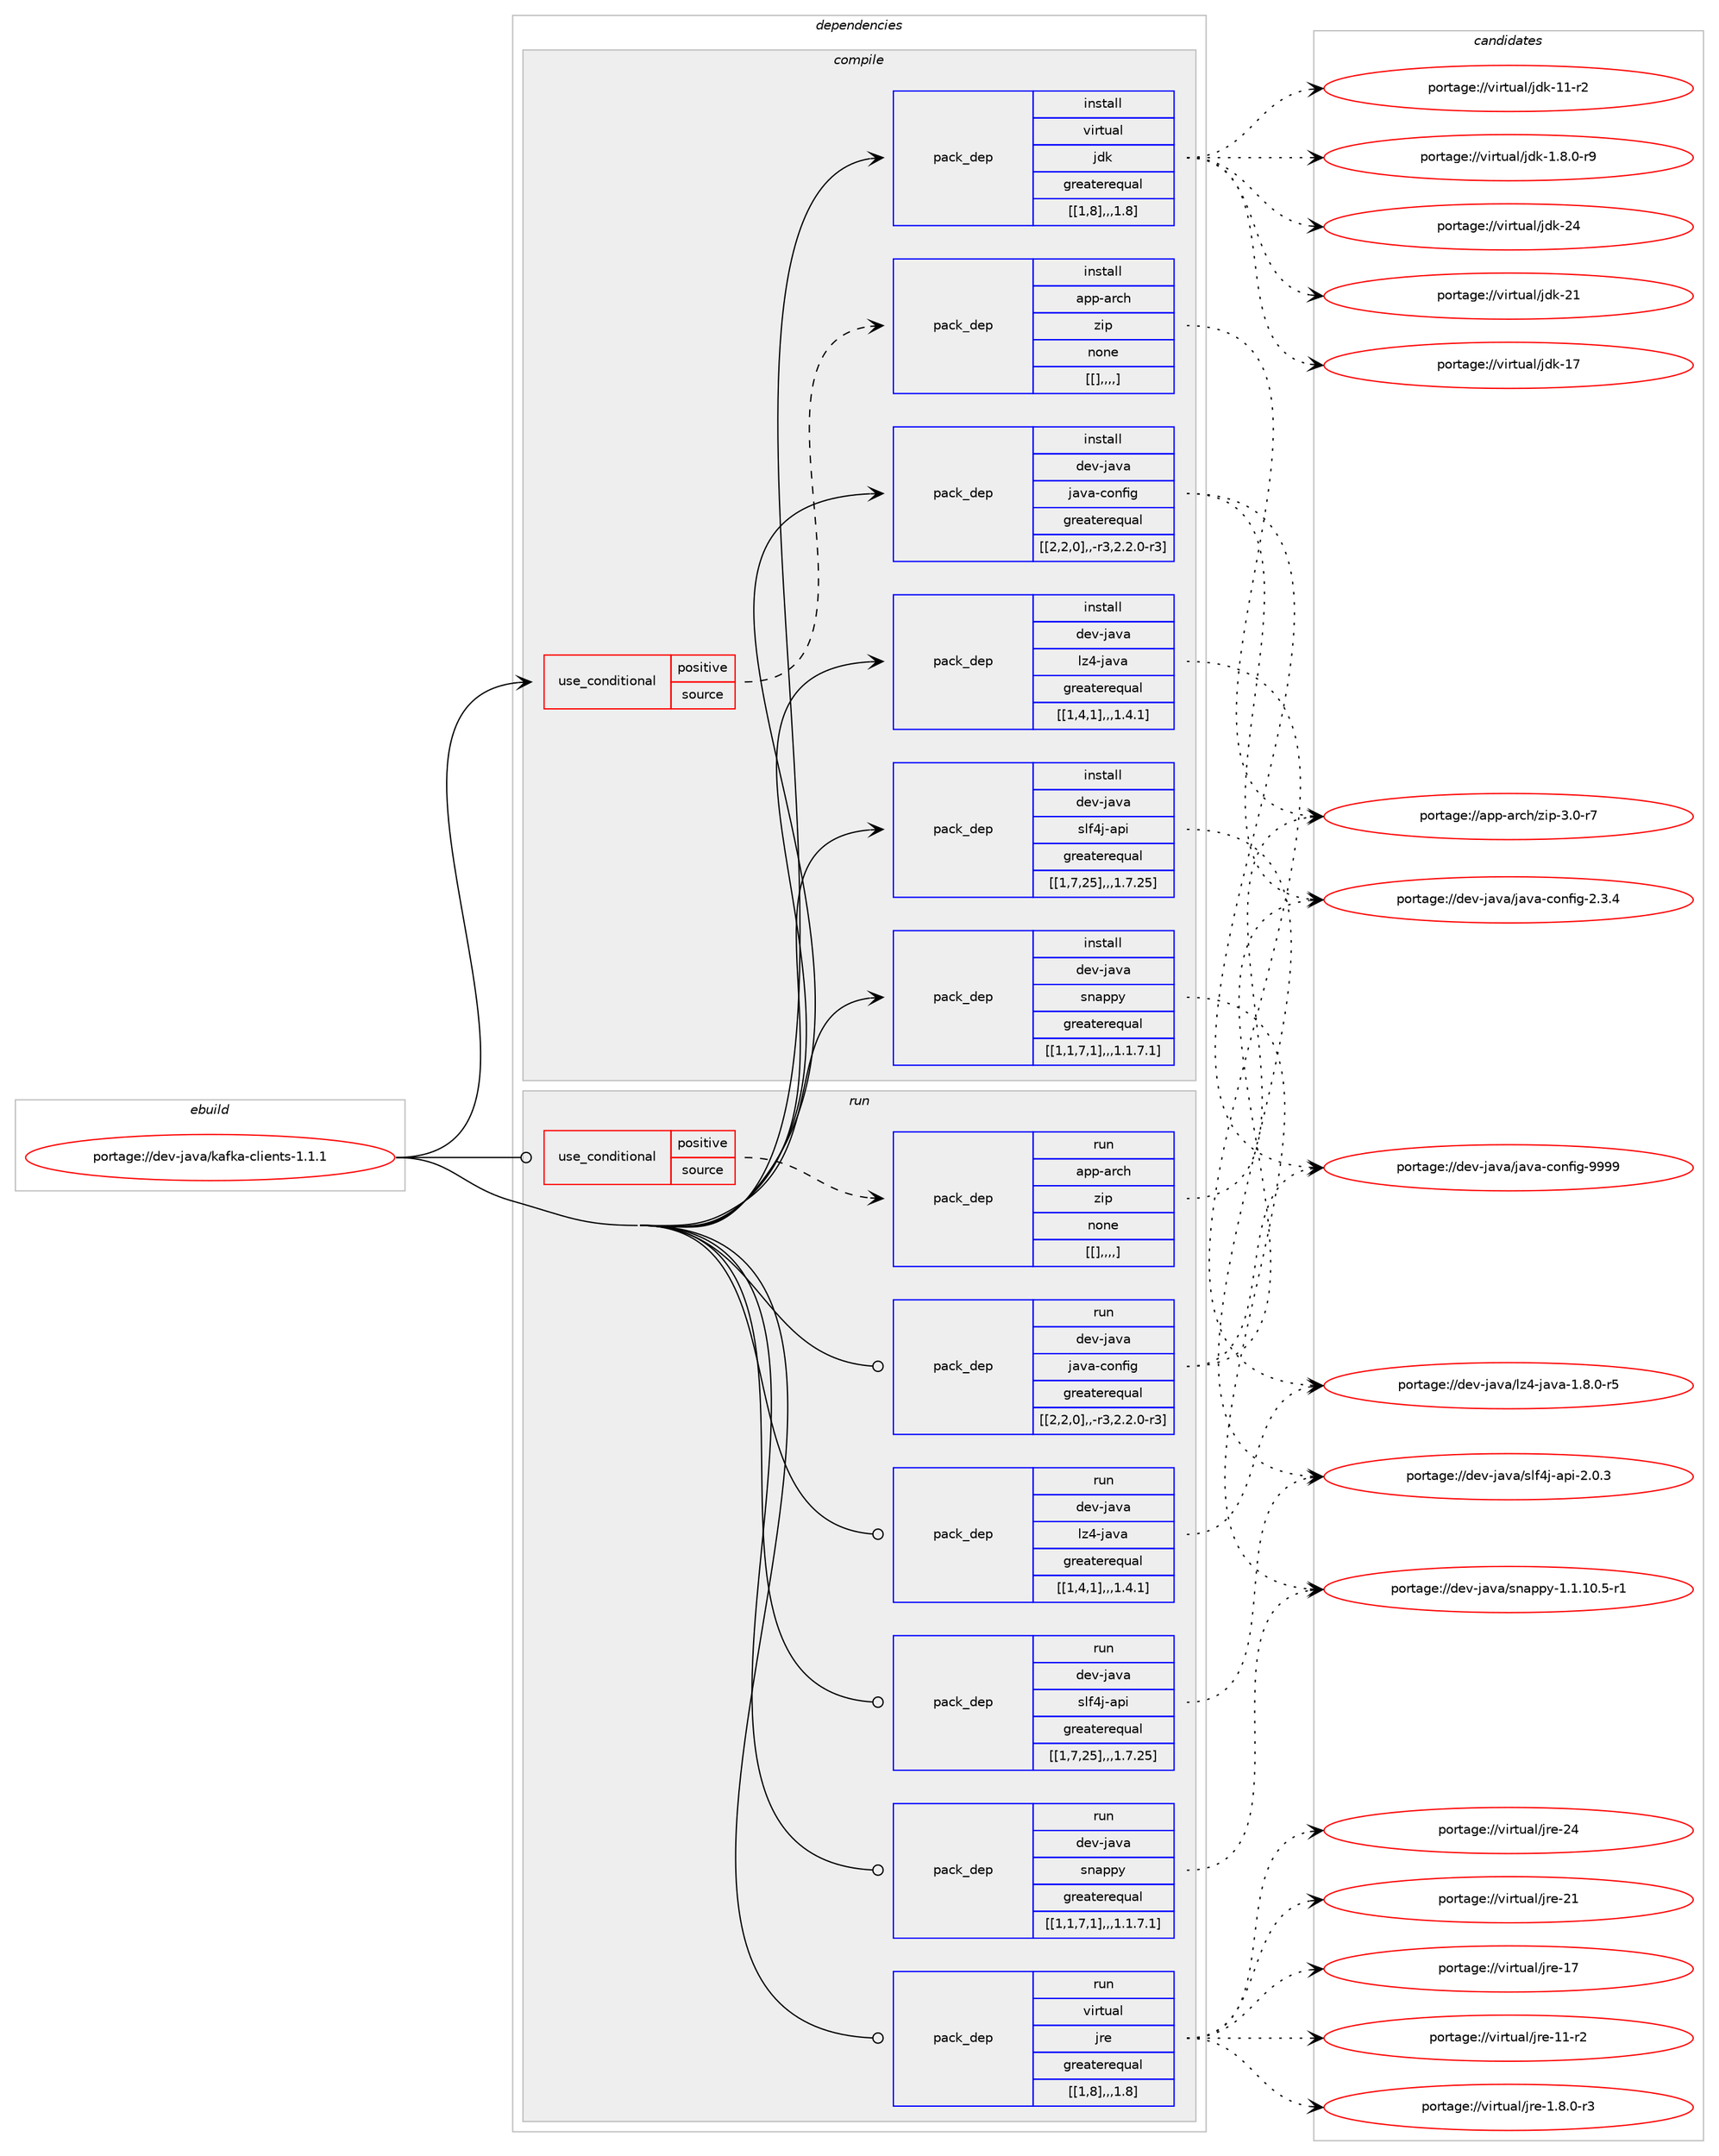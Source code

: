 digraph prolog {

# *************
# Graph options
# *************

newrank=true;
concentrate=true;
compound=true;
graph [rankdir=LR,fontname=Helvetica,fontsize=10,ranksep=1.5];#, ranksep=2.5, nodesep=0.2];
edge  [arrowhead=vee];
node  [fontname=Helvetica,fontsize=10];

# **********
# The ebuild
# **********

subgraph cluster_leftcol {
color=gray;
label=<<i>ebuild</i>>;
id [label="portage://dev-java/kafka-clients-1.1.1", color=red, width=4, href="../dev-java/kafka-clients-1.1.1.svg"];
}

# ****************
# The dependencies
# ****************

subgraph cluster_midcol {
color=gray;
label=<<i>dependencies</i>>;
subgraph cluster_compile {
fillcolor="#eeeeee";
style=filled;
label=<<i>compile</i>>;
subgraph cond22592 {
dependency96342 [label=<<TABLE BORDER="0" CELLBORDER="1" CELLSPACING="0" CELLPADDING="4"><TR><TD ROWSPAN="3" CELLPADDING="10">use_conditional</TD></TR><TR><TD>positive</TD></TR><TR><TD>source</TD></TR></TABLE>>, shape=none, color=red];
subgraph pack72698 {
dependency96343 [label=<<TABLE BORDER="0" CELLBORDER="1" CELLSPACING="0" CELLPADDING="4" WIDTH="220"><TR><TD ROWSPAN="6" CELLPADDING="30">pack_dep</TD></TR><TR><TD WIDTH="110">install</TD></TR><TR><TD>app-arch</TD></TR><TR><TD>zip</TD></TR><TR><TD>none</TD></TR><TR><TD>[[],,,,]</TD></TR></TABLE>>, shape=none, color=blue];
}
dependency96342:e -> dependency96343:w [weight=20,style="dashed",arrowhead="vee"];
}
id:e -> dependency96342:w [weight=20,style="solid",arrowhead="vee"];
subgraph pack72699 {
dependency96344 [label=<<TABLE BORDER="0" CELLBORDER="1" CELLSPACING="0" CELLPADDING="4" WIDTH="220"><TR><TD ROWSPAN="6" CELLPADDING="30">pack_dep</TD></TR><TR><TD WIDTH="110">install</TD></TR><TR><TD>dev-java</TD></TR><TR><TD>java-config</TD></TR><TR><TD>greaterequal</TD></TR><TR><TD>[[2,2,0],,-r3,2.2.0-r3]</TD></TR></TABLE>>, shape=none, color=blue];
}
id:e -> dependency96344:w [weight=20,style="solid",arrowhead="vee"];
subgraph pack72700 {
dependency96345 [label=<<TABLE BORDER="0" CELLBORDER="1" CELLSPACING="0" CELLPADDING="4" WIDTH="220"><TR><TD ROWSPAN="6" CELLPADDING="30">pack_dep</TD></TR><TR><TD WIDTH="110">install</TD></TR><TR><TD>dev-java</TD></TR><TR><TD>lz4-java</TD></TR><TR><TD>greaterequal</TD></TR><TR><TD>[[1,4,1],,,1.4.1]</TD></TR></TABLE>>, shape=none, color=blue];
}
id:e -> dependency96345:w [weight=20,style="solid",arrowhead="vee"];
subgraph pack72701 {
dependency96346 [label=<<TABLE BORDER="0" CELLBORDER="1" CELLSPACING="0" CELLPADDING="4" WIDTH="220"><TR><TD ROWSPAN="6" CELLPADDING="30">pack_dep</TD></TR><TR><TD WIDTH="110">install</TD></TR><TR><TD>dev-java</TD></TR><TR><TD>slf4j-api</TD></TR><TR><TD>greaterequal</TD></TR><TR><TD>[[1,7,25],,,1.7.25]</TD></TR></TABLE>>, shape=none, color=blue];
}
id:e -> dependency96346:w [weight=20,style="solid",arrowhead="vee"];
subgraph pack72702 {
dependency96347 [label=<<TABLE BORDER="0" CELLBORDER="1" CELLSPACING="0" CELLPADDING="4" WIDTH="220"><TR><TD ROWSPAN="6" CELLPADDING="30">pack_dep</TD></TR><TR><TD WIDTH="110">install</TD></TR><TR><TD>dev-java</TD></TR><TR><TD>snappy</TD></TR><TR><TD>greaterequal</TD></TR><TR><TD>[[1,1,7,1],,,1.1.7.1]</TD></TR></TABLE>>, shape=none, color=blue];
}
id:e -> dependency96347:w [weight=20,style="solid",arrowhead="vee"];
subgraph pack72703 {
dependency96348 [label=<<TABLE BORDER="0" CELLBORDER="1" CELLSPACING="0" CELLPADDING="4" WIDTH="220"><TR><TD ROWSPAN="6" CELLPADDING="30">pack_dep</TD></TR><TR><TD WIDTH="110">install</TD></TR><TR><TD>virtual</TD></TR><TR><TD>jdk</TD></TR><TR><TD>greaterequal</TD></TR><TR><TD>[[1,8],,,1.8]</TD></TR></TABLE>>, shape=none, color=blue];
}
id:e -> dependency96348:w [weight=20,style="solid",arrowhead="vee"];
}
subgraph cluster_compileandrun {
fillcolor="#eeeeee";
style=filled;
label=<<i>compile and run</i>>;
}
subgraph cluster_run {
fillcolor="#eeeeee";
style=filled;
label=<<i>run</i>>;
subgraph cond22593 {
dependency96349 [label=<<TABLE BORDER="0" CELLBORDER="1" CELLSPACING="0" CELLPADDING="4"><TR><TD ROWSPAN="3" CELLPADDING="10">use_conditional</TD></TR><TR><TD>positive</TD></TR><TR><TD>source</TD></TR></TABLE>>, shape=none, color=red];
subgraph pack72704 {
dependency96350 [label=<<TABLE BORDER="0" CELLBORDER="1" CELLSPACING="0" CELLPADDING="4" WIDTH="220"><TR><TD ROWSPAN="6" CELLPADDING="30">pack_dep</TD></TR><TR><TD WIDTH="110">run</TD></TR><TR><TD>app-arch</TD></TR><TR><TD>zip</TD></TR><TR><TD>none</TD></TR><TR><TD>[[],,,,]</TD></TR></TABLE>>, shape=none, color=blue];
}
dependency96349:e -> dependency96350:w [weight=20,style="dashed",arrowhead="vee"];
}
id:e -> dependency96349:w [weight=20,style="solid",arrowhead="odot"];
subgraph pack72705 {
dependency96351 [label=<<TABLE BORDER="0" CELLBORDER="1" CELLSPACING="0" CELLPADDING="4" WIDTH="220"><TR><TD ROWSPAN="6" CELLPADDING="30">pack_dep</TD></TR><TR><TD WIDTH="110">run</TD></TR><TR><TD>dev-java</TD></TR><TR><TD>java-config</TD></TR><TR><TD>greaterequal</TD></TR><TR><TD>[[2,2,0],,-r3,2.2.0-r3]</TD></TR></TABLE>>, shape=none, color=blue];
}
id:e -> dependency96351:w [weight=20,style="solid",arrowhead="odot"];
subgraph pack72706 {
dependency96352 [label=<<TABLE BORDER="0" CELLBORDER="1" CELLSPACING="0" CELLPADDING="4" WIDTH="220"><TR><TD ROWSPAN="6" CELLPADDING="30">pack_dep</TD></TR><TR><TD WIDTH="110">run</TD></TR><TR><TD>dev-java</TD></TR><TR><TD>lz4-java</TD></TR><TR><TD>greaterequal</TD></TR><TR><TD>[[1,4,1],,,1.4.1]</TD></TR></TABLE>>, shape=none, color=blue];
}
id:e -> dependency96352:w [weight=20,style="solid",arrowhead="odot"];
subgraph pack72707 {
dependency96353 [label=<<TABLE BORDER="0" CELLBORDER="1" CELLSPACING="0" CELLPADDING="4" WIDTH="220"><TR><TD ROWSPAN="6" CELLPADDING="30">pack_dep</TD></TR><TR><TD WIDTH="110">run</TD></TR><TR><TD>dev-java</TD></TR><TR><TD>slf4j-api</TD></TR><TR><TD>greaterequal</TD></TR><TR><TD>[[1,7,25],,,1.7.25]</TD></TR></TABLE>>, shape=none, color=blue];
}
id:e -> dependency96353:w [weight=20,style="solid",arrowhead="odot"];
subgraph pack72708 {
dependency96354 [label=<<TABLE BORDER="0" CELLBORDER="1" CELLSPACING="0" CELLPADDING="4" WIDTH="220"><TR><TD ROWSPAN="6" CELLPADDING="30">pack_dep</TD></TR><TR><TD WIDTH="110">run</TD></TR><TR><TD>dev-java</TD></TR><TR><TD>snappy</TD></TR><TR><TD>greaterequal</TD></TR><TR><TD>[[1,1,7,1],,,1.1.7.1]</TD></TR></TABLE>>, shape=none, color=blue];
}
id:e -> dependency96354:w [weight=20,style="solid",arrowhead="odot"];
subgraph pack72709 {
dependency96355 [label=<<TABLE BORDER="0" CELLBORDER="1" CELLSPACING="0" CELLPADDING="4" WIDTH="220"><TR><TD ROWSPAN="6" CELLPADDING="30">pack_dep</TD></TR><TR><TD WIDTH="110">run</TD></TR><TR><TD>virtual</TD></TR><TR><TD>jre</TD></TR><TR><TD>greaterequal</TD></TR><TR><TD>[[1,8],,,1.8]</TD></TR></TABLE>>, shape=none, color=blue];
}
id:e -> dependency96355:w [weight=20,style="solid",arrowhead="odot"];
}
}

# **************
# The candidates
# **************

subgraph cluster_choices {
rank=same;
color=gray;
label=<<i>candidates</i>>;

subgraph choice72698 {
color=black;
nodesep=1;
choice9711211245971149910447122105112455146484511455 [label="portage://app-arch/zip-3.0-r7", color=red, width=4,href="../app-arch/zip-3.0-r7.svg"];
dependency96343:e -> choice9711211245971149910447122105112455146484511455:w [style=dotted,weight="100"];
}
subgraph choice72699 {
color=black;
nodesep=1;
choice10010111845106971189747106971189745991111101021051034557575757 [label="portage://dev-java/java-config-9999", color=red, width=4,href="../dev-java/java-config-9999.svg"];
choice1001011184510697118974710697118974599111110102105103455046514652 [label="portage://dev-java/java-config-2.3.4", color=red, width=4,href="../dev-java/java-config-2.3.4.svg"];
dependency96344:e -> choice10010111845106971189747106971189745991111101021051034557575757:w [style=dotted,weight="100"];
dependency96344:e -> choice1001011184510697118974710697118974599111110102105103455046514652:w [style=dotted,weight="100"];
}
subgraph choice72700 {
color=black;
nodesep=1;
choice10010111845106971189747108122524510697118974549465646484511453 [label="portage://dev-java/lz4-java-1.8.0-r5", color=red, width=4,href="../dev-java/lz4-java-1.8.0-r5.svg"];
dependency96345:e -> choice10010111845106971189747108122524510697118974549465646484511453:w [style=dotted,weight="100"];
}
subgraph choice72701 {
color=black;
nodesep=1;
choice10010111845106971189747115108102521064597112105455046484651 [label="portage://dev-java/slf4j-api-2.0.3", color=red, width=4,href="../dev-java/slf4j-api-2.0.3.svg"];
dependency96346:e -> choice10010111845106971189747115108102521064597112105455046484651:w [style=dotted,weight="100"];
}
subgraph choice72702 {
color=black;
nodesep=1;
choice10010111845106971189747115110971121121214549464946494846534511449 [label="portage://dev-java/snappy-1.1.10.5-r1", color=red, width=4,href="../dev-java/snappy-1.1.10.5-r1.svg"];
dependency96347:e -> choice10010111845106971189747115110971121121214549464946494846534511449:w [style=dotted,weight="100"];
}
subgraph choice72703 {
color=black;
nodesep=1;
choice1181051141161179710847106100107455052 [label="portage://virtual/jdk-24", color=red, width=4,href="../virtual/jdk-24.svg"];
choice1181051141161179710847106100107455049 [label="portage://virtual/jdk-21", color=red, width=4,href="../virtual/jdk-21.svg"];
choice1181051141161179710847106100107454955 [label="portage://virtual/jdk-17", color=red, width=4,href="../virtual/jdk-17.svg"];
choice11810511411611797108471061001074549494511450 [label="portage://virtual/jdk-11-r2", color=red, width=4,href="../virtual/jdk-11-r2.svg"];
choice11810511411611797108471061001074549465646484511457 [label="portage://virtual/jdk-1.8.0-r9", color=red, width=4,href="../virtual/jdk-1.8.0-r9.svg"];
dependency96348:e -> choice1181051141161179710847106100107455052:w [style=dotted,weight="100"];
dependency96348:e -> choice1181051141161179710847106100107455049:w [style=dotted,weight="100"];
dependency96348:e -> choice1181051141161179710847106100107454955:w [style=dotted,weight="100"];
dependency96348:e -> choice11810511411611797108471061001074549494511450:w [style=dotted,weight="100"];
dependency96348:e -> choice11810511411611797108471061001074549465646484511457:w [style=dotted,weight="100"];
}
subgraph choice72704 {
color=black;
nodesep=1;
choice9711211245971149910447122105112455146484511455 [label="portage://app-arch/zip-3.0-r7", color=red, width=4,href="../app-arch/zip-3.0-r7.svg"];
dependency96350:e -> choice9711211245971149910447122105112455146484511455:w [style=dotted,weight="100"];
}
subgraph choice72705 {
color=black;
nodesep=1;
choice10010111845106971189747106971189745991111101021051034557575757 [label="portage://dev-java/java-config-9999", color=red, width=4,href="../dev-java/java-config-9999.svg"];
choice1001011184510697118974710697118974599111110102105103455046514652 [label="portage://dev-java/java-config-2.3.4", color=red, width=4,href="../dev-java/java-config-2.3.4.svg"];
dependency96351:e -> choice10010111845106971189747106971189745991111101021051034557575757:w [style=dotted,weight="100"];
dependency96351:e -> choice1001011184510697118974710697118974599111110102105103455046514652:w [style=dotted,weight="100"];
}
subgraph choice72706 {
color=black;
nodesep=1;
choice10010111845106971189747108122524510697118974549465646484511453 [label="portage://dev-java/lz4-java-1.8.0-r5", color=red, width=4,href="../dev-java/lz4-java-1.8.0-r5.svg"];
dependency96352:e -> choice10010111845106971189747108122524510697118974549465646484511453:w [style=dotted,weight="100"];
}
subgraph choice72707 {
color=black;
nodesep=1;
choice10010111845106971189747115108102521064597112105455046484651 [label="portage://dev-java/slf4j-api-2.0.3", color=red, width=4,href="../dev-java/slf4j-api-2.0.3.svg"];
dependency96353:e -> choice10010111845106971189747115108102521064597112105455046484651:w [style=dotted,weight="100"];
}
subgraph choice72708 {
color=black;
nodesep=1;
choice10010111845106971189747115110971121121214549464946494846534511449 [label="portage://dev-java/snappy-1.1.10.5-r1", color=red, width=4,href="../dev-java/snappy-1.1.10.5-r1.svg"];
dependency96354:e -> choice10010111845106971189747115110971121121214549464946494846534511449:w [style=dotted,weight="100"];
}
subgraph choice72709 {
color=black;
nodesep=1;
choice1181051141161179710847106114101455052 [label="portage://virtual/jre-24", color=red, width=4,href="../virtual/jre-24.svg"];
choice1181051141161179710847106114101455049 [label="portage://virtual/jre-21", color=red, width=4,href="../virtual/jre-21.svg"];
choice1181051141161179710847106114101454955 [label="portage://virtual/jre-17", color=red, width=4,href="../virtual/jre-17.svg"];
choice11810511411611797108471061141014549494511450 [label="portage://virtual/jre-11-r2", color=red, width=4,href="../virtual/jre-11-r2.svg"];
choice11810511411611797108471061141014549465646484511451 [label="portage://virtual/jre-1.8.0-r3", color=red, width=4,href="../virtual/jre-1.8.0-r3.svg"];
dependency96355:e -> choice1181051141161179710847106114101455052:w [style=dotted,weight="100"];
dependency96355:e -> choice1181051141161179710847106114101455049:w [style=dotted,weight="100"];
dependency96355:e -> choice1181051141161179710847106114101454955:w [style=dotted,weight="100"];
dependency96355:e -> choice11810511411611797108471061141014549494511450:w [style=dotted,weight="100"];
dependency96355:e -> choice11810511411611797108471061141014549465646484511451:w [style=dotted,weight="100"];
}
}

}
